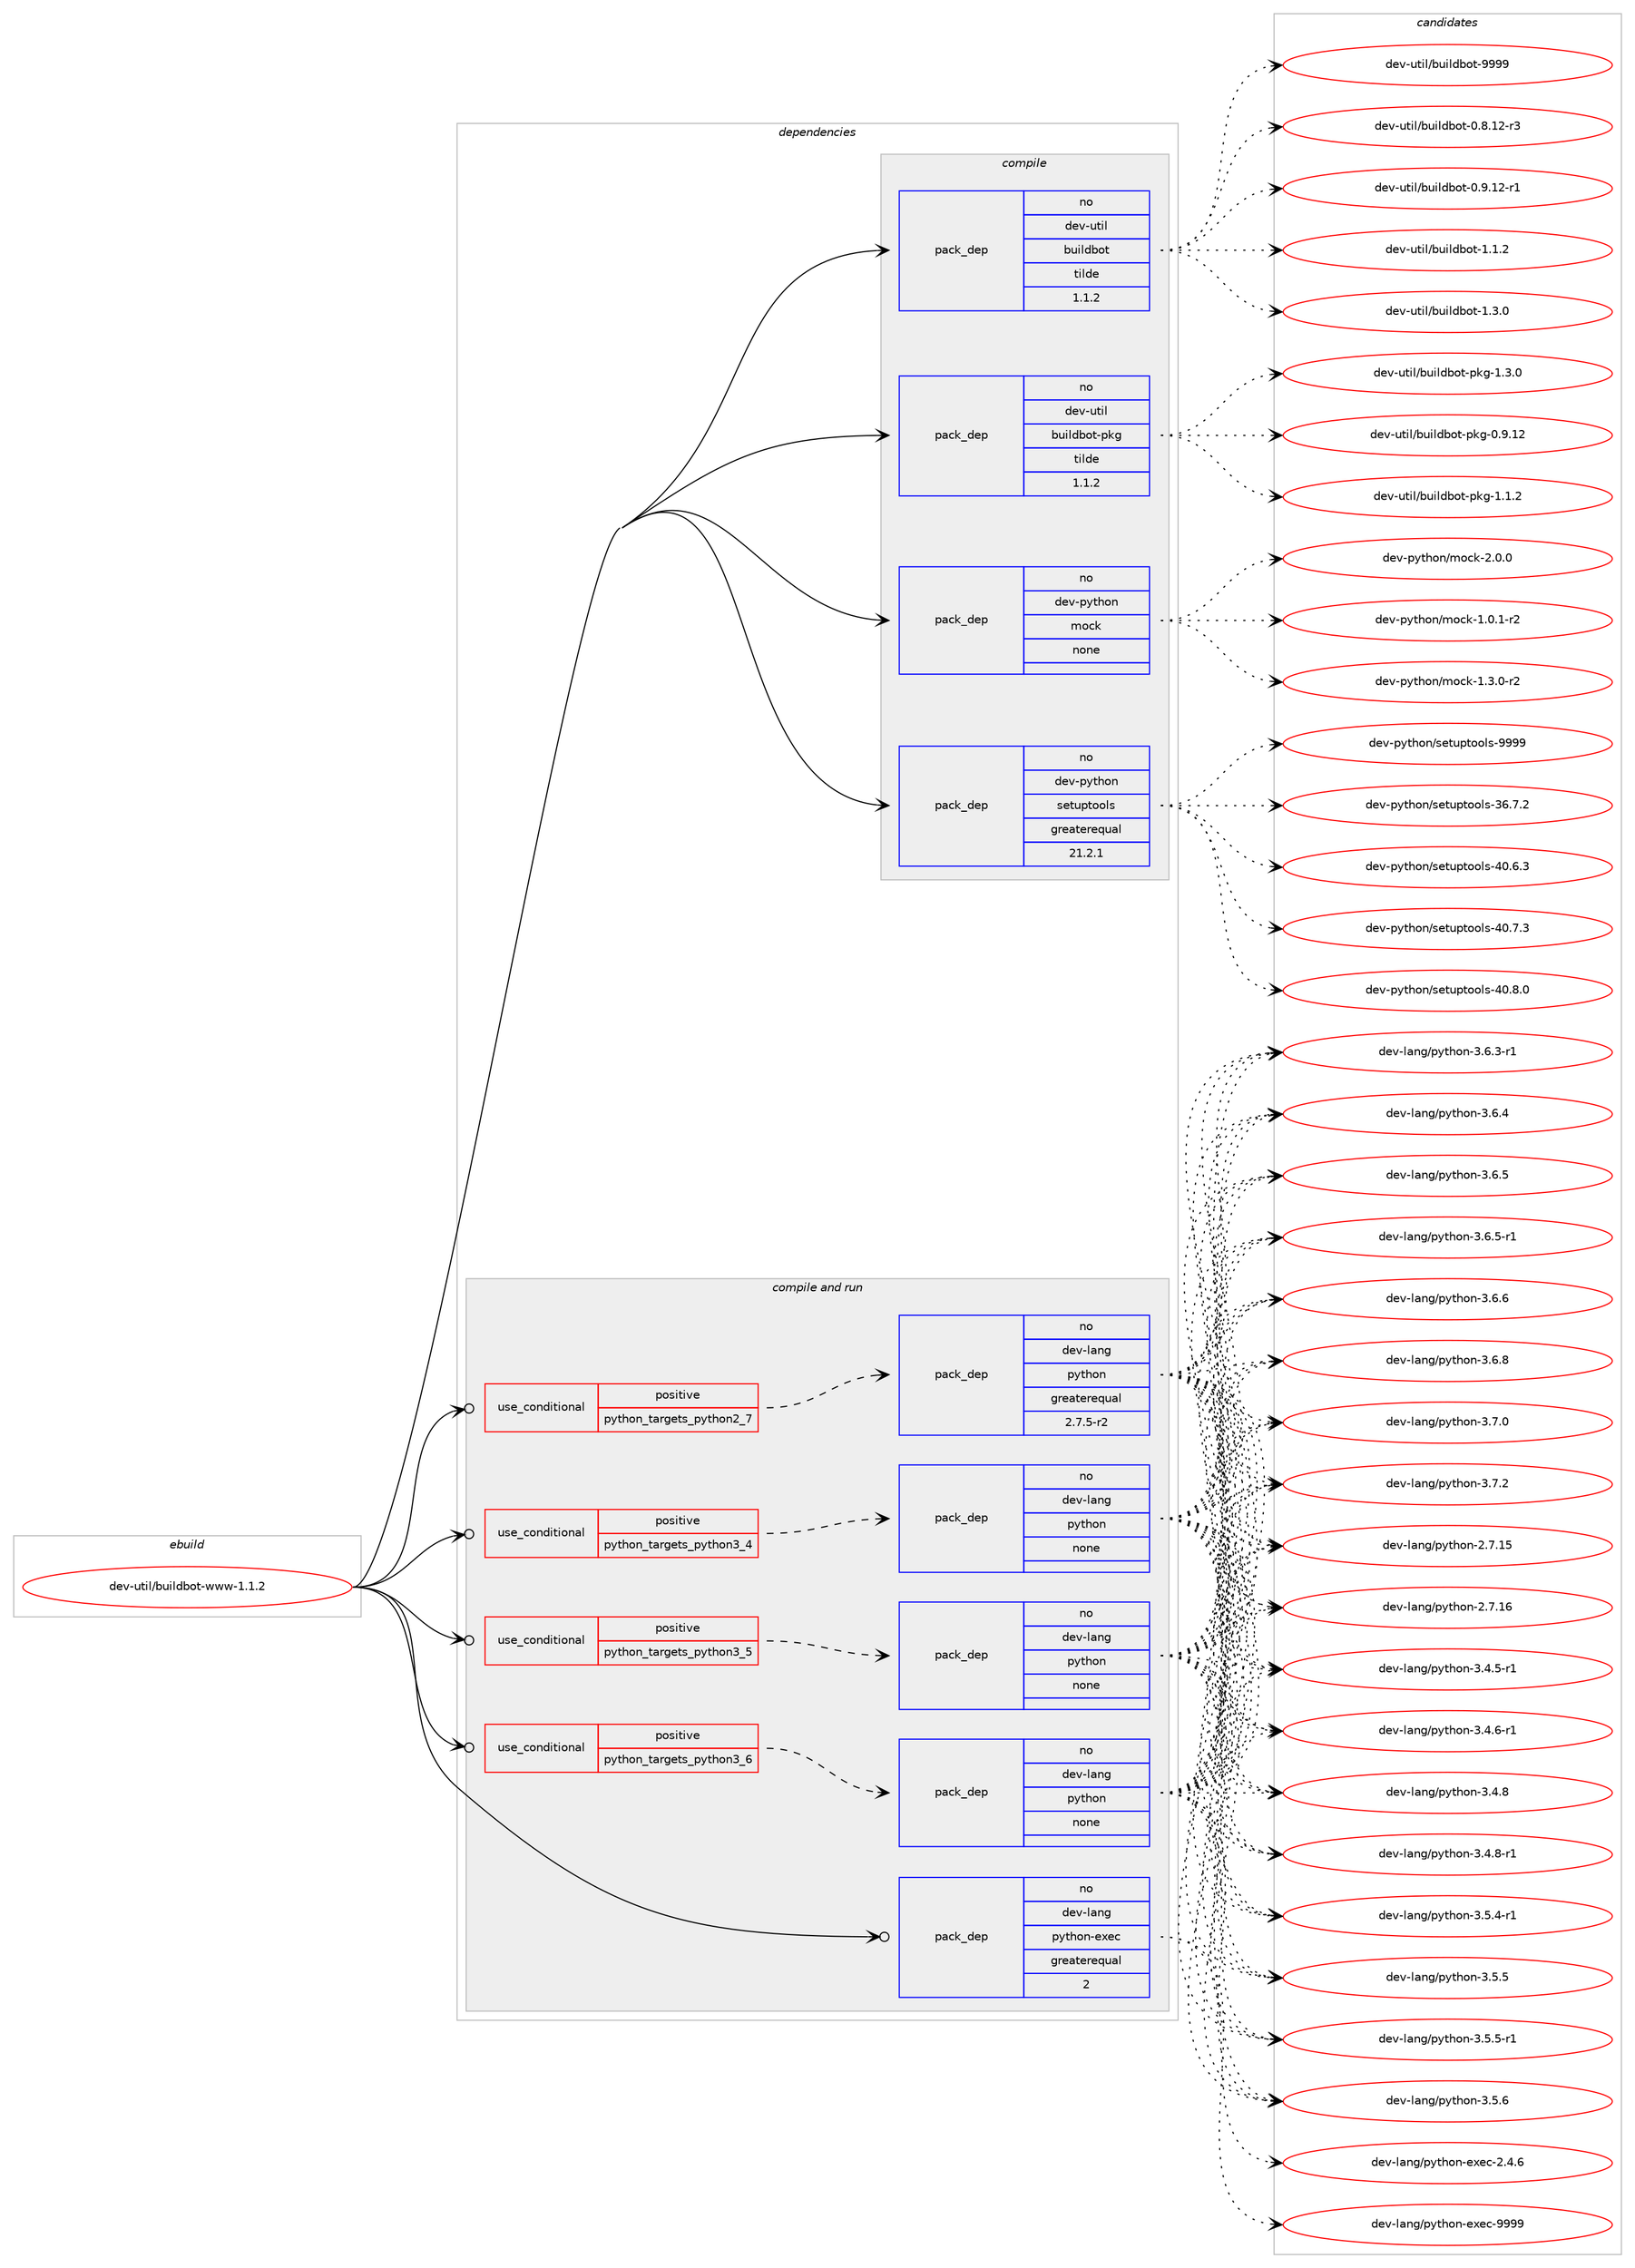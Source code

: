 digraph prolog {

# *************
# Graph options
# *************

newrank=true;
concentrate=true;
compound=true;
graph [rankdir=LR,fontname=Helvetica,fontsize=10,ranksep=1.5];#, ranksep=2.5, nodesep=0.2];
edge  [arrowhead=vee];
node  [fontname=Helvetica,fontsize=10];

# **********
# The ebuild
# **********

subgraph cluster_leftcol {
color=gray;
rank=same;
label=<<i>ebuild</i>>;
id [label="dev-util/buildbot-www-1.1.2", color=red, width=4, href="../dev-util/buildbot-www-1.1.2.svg"];
}

# ****************
# The dependencies
# ****************

subgraph cluster_midcol {
color=gray;
label=<<i>dependencies</i>>;
subgraph cluster_compile {
fillcolor="#eeeeee";
style=filled;
label=<<i>compile</i>>;
subgraph pack1094800 {
dependency1541739 [label=<<TABLE BORDER="0" CELLBORDER="1" CELLSPACING="0" CELLPADDING="4" WIDTH="220"><TR><TD ROWSPAN="6" CELLPADDING="30">pack_dep</TD></TR><TR><TD WIDTH="110">no</TD></TR><TR><TD>dev-python</TD></TR><TR><TD>mock</TD></TR><TR><TD>none</TD></TR><TR><TD></TD></TR></TABLE>>, shape=none, color=blue];
}
id:e -> dependency1541739:w [weight=20,style="solid",arrowhead="vee"];
subgraph pack1094801 {
dependency1541740 [label=<<TABLE BORDER="0" CELLBORDER="1" CELLSPACING="0" CELLPADDING="4" WIDTH="220"><TR><TD ROWSPAN="6" CELLPADDING="30">pack_dep</TD></TR><TR><TD WIDTH="110">no</TD></TR><TR><TD>dev-python</TD></TR><TR><TD>setuptools</TD></TR><TR><TD>greaterequal</TD></TR><TR><TD>21.2.1</TD></TR></TABLE>>, shape=none, color=blue];
}
id:e -> dependency1541740:w [weight=20,style="solid",arrowhead="vee"];
subgraph pack1094802 {
dependency1541741 [label=<<TABLE BORDER="0" CELLBORDER="1" CELLSPACING="0" CELLPADDING="4" WIDTH="220"><TR><TD ROWSPAN="6" CELLPADDING="30">pack_dep</TD></TR><TR><TD WIDTH="110">no</TD></TR><TR><TD>dev-util</TD></TR><TR><TD>buildbot</TD></TR><TR><TD>tilde</TD></TR><TR><TD>1.1.2</TD></TR></TABLE>>, shape=none, color=blue];
}
id:e -> dependency1541741:w [weight=20,style="solid",arrowhead="vee"];
subgraph pack1094803 {
dependency1541742 [label=<<TABLE BORDER="0" CELLBORDER="1" CELLSPACING="0" CELLPADDING="4" WIDTH="220"><TR><TD ROWSPAN="6" CELLPADDING="30">pack_dep</TD></TR><TR><TD WIDTH="110">no</TD></TR><TR><TD>dev-util</TD></TR><TR><TD>buildbot-pkg</TD></TR><TR><TD>tilde</TD></TR><TR><TD>1.1.2</TD></TR></TABLE>>, shape=none, color=blue];
}
id:e -> dependency1541742:w [weight=20,style="solid",arrowhead="vee"];
}
subgraph cluster_compileandrun {
fillcolor="#eeeeee";
style=filled;
label=<<i>compile and run</i>>;
subgraph cond423340 {
dependency1541743 [label=<<TABLE BORDER="0" CELLBORDER="1" CELLSPACING="0" CELLPADDING="4"><TR><TD ROWSPAN="3" CELLPADDING="10">use_conditional</TD></TR><TR><TD>positive</TD></TR><TR><TD>python_targets_python2_7</TD></TR></TABLE>>, shape=none, color=red];
subgraph pack1094804 {
dependency1541744 [label=<<TABLE BORDER="0" CELLBORDER="1" CELLSPACING="0" CELLPADDING="4" WIDTH="220"><TR><TD ROWSPAN="6" CELLPADDING="30">pack_dep</TD></TR><TR><TD WIDTH="110">no</TD></TR><TR><TD>dev-lang</TD></TR><TR><TD>python</TD></TR><TR><TD>greaterequal</TD></TR><TR><TD>2.7.5-r2</TD></TR></TABLE>>, shape=none, color=blue];
}
dependency1541743:e -> dependency1541744:w [weight=20,style="dashed",arrowhead="vee"];
}
id:e -> dependency1541743:w [weight=20,style="solid",arrowhead="odotvee"];
subgraph cond423341 {
dependency1541745 [label=<<TABLE BORDER="0" CELLBORDER="1" CELLSPACING="0" CELLPADDING="4"><TR><TD ROWSPAN="3" CELLPADDING="10">use_conditional</TD></TR><TR><TD>positive</TD></TR><TR><TD>python_targets_python3_4</TD></TR></TABLE>>, shape=none, color=red];
subgraph pack1094805 {
dependency1541746 [label=<<TABLE BORDER="0" CELLBORDER="1" CELLSPACING="0" CELLPADDING="4" WIDTH="220"><TR><TD ROWSPAN="6" CELLPADDING="30">pack_dep</TD></TR><TR><TD WIDTH="110">no</TD></TR><TR><TD>dev-lang</TD></TR><TR><TD>python</TD></TR><TR><TD>none</TD></TR><TR><TD></TD></TR></TABLE>>, shape=none, color=blue];
}
dependency1541745:e -> dependency1541746:w [weight=20,style="dashed",arrowhead="vee"];
}
id:e -> dependency1541745:w [weight=20,style="solid",arrowhead="odotvee"];
subgraph cond423342 {
dependency1541747 [label=<<TABLE BORDER="0" CELLBORDER="1" CELLSPACING="0" CELLPADDING="4"><TR><TD ROWSPAN="3" CELLPADDING="10">use_conditional</TD></TR><TR><TD>positive</TD></TR><TR><TD>python_targets_python3_5</TD></TR></TABLE>>, shape=none, color=red];
subgraph pack1094806 {
dependency1541748 [label=<<TABLE BORDER="0" CELLBORDER="1" CELLSPACING="0" CELLPADDING="4" WIDTH="220"><TR><TD ROWSPAN="6" CELLPADDING="30">pack_dep</TD></TR><TR><TD WIDTH="110">no</TD></TR><TR><TD>dev-lang</TD></TR><TR><TD>python</TD></TR><TR><TD>none</TD></TR><TR><TD></TD></TR></TABLE>>, shape=none, color=blue];
}
dependency1541747:e -> dependency1541748:w [weight=20,style="dashed",arrowhead="vee"];
}
id:e -> dependency1541747:w [weight=20,style="solid",arrowhead="odotvee"];
subgraph cond423343 {
dependency1541749 [label=<<TABLE BORDER="0" CELLBORDER="1" CELLSPACING="0" CELLPADDING="4"><TR><TD ROWSPAN="3" CELLPADDING="10">use_conditional</TD></TR><TR><TD>positive</TD></TR><TR><TD>python_targets_python3_6</TD></TR></TABLE>>, shape=none, color=red];
subgraph pack1094807 {
dependency1541750 [label=<<TABLE BORDER="0" CELLBORDER="1" CELLSPACING="0" CELLPADDING="4" WIDTH="220"><TR><TD ROWSPAN="6" CELLPADDING="30">pack_dep</TD></TR><TR><TD WIDTH="110">no</TD></TR><TR><TD>dev-lang</TD></TR><TR><TD>python</TD></TR><TR><TD>none</TD></TR><TR><TD></TD></TR></TABLE>>, shape=none, color=blue];
}
dependency1541749:e -> dependency1541750:w [weight=20,style="dashed",arrowhead="vee"];
}
id:e -> dependency1541749:w [weight=20,style="solid",arrowhead="odotvee"];
subgraph pack1094808 {
dependency1541751 [label=<<TABLE BORDER="0" CELLBORDER="1" CELLSPACING="0" CELLPADDING="4" WIDTH="220"><TR><TD ROWSPAN="6" CELLPADDING="30">pack_dep</TD></TR><TR><TD WIDTH="110">no</TD></TR><TR><TD>dev-lang</TD></TR><TR><TD>python-exec</TD></TR><TR><TD>greaterequal</TD></TR><TR><TD>2</TD></TR></TABLE>>, shape=none, color=blue];
}
id:e -> dependency1541751:w [weight=20,style="solid",arrowhead="odotvee"];
}
subgraph cluster_run {
fillcolor="#eeeeee";
style=filled;
label=<<i>run</i>>;
}
}

# **************
# The candidates
# **************

subgraph cluster_choices {
rank=same;
color=gray;
label=<<i>candidates</i>>;

subgraph choice1094800 {
color=black;
nodesep=1;
choice1001011184511212111610411111047109111991074549464846494511450 [label="dev-python/mock-1.0.1-r2", color=red, width=4,href="../dev-python/mock-1.0.1-r2.svg"];
choice1001011184511212111610411111047109111991074549465146484511450 [label="dev-python/mock-1.3.0-r2", color=red, width=4,href="../dev-python/mock-1.3.0-r2.svg"];
choice100101118451121211161041111104710911199107455046484648 [label="dev-python/mock-2.0.0", color=red, width=4,href="../dev-python/mock-2.0.0.svg"];
dependency1541739:e -> choice1001011184511212111610411111047109111991074549464846494511450:w [style=dotted,weight="100"];
dependency1541739:e -> choice1001011184511212111610411111047109111991074549465146484511450:w [style=dotted,weight="100"];
dependency1541739:e -> choice100101118451121211161041111104710911199107455046484648:w [style=dotted,weight="100"];
}
subgraph choice1094801 {
color=black;
nodesep=1;
choice100101118451121211161041111104711510111611711211611111110811545515446554650 [label="dev-python/setuptools-36.7.2", color=red, width=4,href="../dev-python/setuptools-36.7.2.svg"];
choice100101118451121211161041111104711510111611711211611111110811545524846544651 [label="dev-python/setuptools-40.6.3", color=red, width=4,href="../dev-python/setuptools-40.6.3.svg"];
choice100101118451121211161041111104711510111611711211611111110811545524846554651 [label="dev-python/setuptools-40.7.3", color=red, width=4,href="../dev-python/setuptools-40.7.3.svg"];
choice100101118451121211161041111104711510111611711211611111110811545524846564648 [label="dev-python/setuptools-40.8.0", color=red, width=4,href="../dev-python/setuptools-40.8.0.svg"];
choice10010111845112121116104111110471151011161171121161111111081154557575757 [label="dev-python/setuptools-9999", color=red, width=4,href="../dev-python/setuptools-9999.svg"];
dependency1541740:e -> choice100101118451121211161041111104711510111611711211611111110811545515446554650:w [style=dotted,weight="100"];
dependency1541740:e -> choice100101118451121211161041111104711510111611711211611111110811545524846544651:w [style=dotted,weight="100"];
dependency1541740:e -> choice100101118451121211161041111104711510111611711211611111110811545524846554651:w [style=dotted,weight="100"];
dependency1541740:e -> choice100101118451121211161041111104711510111611711211611111110811545524846564648:w [style=dotted,weight="100"];
dependency1541740:e -> choice10010111845112121116104111110471151011161171121161111111081154557575757:w [style=dotted,weight="100"];
}
subgraph choice1094802 {
color=black;
nodesep=1;
choice10010111845117116105108479811710510810098111116454846564649504511451 [label="dev-util/buildbot-0.8.12-r3", color=red, width=4,href="../dev-util/buildbot-0.8.12-r3.svg"];
choice10010111845117116105108479811710510810098111116454846574649504511449 [label="dev-util/buildbot-0.9.12-r1", color=red, width=4,href="../dev-util/buildbot-0.9.12-r1.svg"];
choice10010111845117116105108479811710510810098111116454946494650 [label="dev-util/buildbot-1.1.2", color=red, width=4,href="../dev-util/buildbot-1.1.2.svg"];
choice10010111845117116105108479811710510810098111116454946514648 [label="dev-util/buildbot-1.3.0", color=red, width=4,href="../dev-util/buildbot-1.3.0.svg"];
choice100101118451171161051084798117105108100981111164557575757 [label="dev-util/buildbot-9999", color=red, width=4,href="../dev-util/buildbot-9999.svg"];
dependency1541741:e -> choice10010111845117116105108479811710510810098111116454846564649504511451:w [style=dotted,weight="100"];
dependency1541741:e -> choice10010111845117116105108479811710510810098111116454846574649504511449:w [style=dotted,weight="100"];
dependency1541741:e -> choice10010111845117116105108479811710510810098111116454946494650:w [style=dotted,weight="100"];
dependency1541741:e -> choice10010111845117116105108479811710510810098111116454946514648:w [style=dotted,weight="100"];
dependency1541741:e -> choice100101118451171161051084798117105108100981111164557575757:w [style=dotted,weight="100"];
}
subgraph choice1094803 {
color=black;
nodesep=1;
choice100101118451171161051084798117105108100981111164511210710345484657464950 [label="dev-util/buildbot-pkg-0.9.12", color=red, width=4,href="../dev-util/buildbot-pkg-0.9.12.svg"];
choice1001011184511711610510847981171051081009811111645112107103454946494650 [label="dev-util/buildbot-pkg-1.1.2", color=red, width=4,href="../dev-util/buildbot-pkg-1.1.2.svg"];
choice1001011184511711610510847981171051081009811111645112107103454946514648 [label="dev-util/buildbot-pkg-1.3.0", color=red, width=4,href="../dev-util/buildbot-pkg-1.3.0.svg"];
dependency1541742:e -> choice100101118451171161051084798117105108100981111164511210710345484657464950:w [style=dotted,weight="100"];
dependency1541742:e -> choice1001011184511711610510847981171051081009811111645112107103454946494650:w [style=dotted,weight="100"];
dependency1541742:e -> choice1001011184511711610510847981171051081009811111645112107103454946514648:w [style=dotted,weight="100"];
}
subgraph choice1094804 {
color=black;
nodesep=1;
choice10010111845108971101034711212111610411111045504655464953 [label="dev-lang/python-2.7.15", color=red, width=4,href="../dev-lang/python-2.7.15.svg"];
choice10010111845108971101034711212111610411111045504655464954 [label="dev-lang/python-2.7.16", color=red, width=4,href="../dev-lang/python-2.7.16.svg"];
choice1001011184510897110103471121211161041111104551465246534511449 [label="dev-lang/python-3.4.5-r1", color=red, width=4,href="../dev-lang/python-3.4.5-r1.svg"];
choice1001011184510897110103471121211161041111104551465246544511449 [label="dev-lang/python-3.4.6-r1", color=red, width=4,href="../dev-lang/python-3.4.6-r1.svg"];
choice100101118451089711010347112121116104111110455146524656 [label="dev-lang/python-3.4.8", color=red, width=4,href="../dev-lang/python-3.4.8.svg"];
choice1001011184510897110103471121211161041111104551465246564511449 [label="dev-lang/python-3.4.8-r1", color=red, width=4,href="../dev-lang/python-3.4.8-r1.svg"];
choice1001011184510897110103471121211161041111104551465346524511449 [label="dev-lang/python-3.5.4-r1", color=red, width=4,href="../dev-lang/python-3.5.4-r1.svg"];
choice100101118451089711010347112121116104111110455146534653 [label="dev-lang/python-3.5.5", color=red, width=4,href="../dev-lang/python-3.5.5.svg"];
choice1001011184510897110103471121211161041111104551465346534511449 [label="dev-lang/python-3.5.5-r1", color=red, width=4,href="../dev-lang/python-3.5.5-r1.svg"];
choice100101118451089711010347112121116104111110455146534654 [label="dev-lang/python-3.5.6", color=red, width=4,href="../dev-lang/python-3.5.6.svg"];
choice1001011184510897110103471121211161041111104551465446514511449 [label="dev-lang/python-3.6.3-r1", color=red, width=4,href="../dev-lang/python-3.6.3-r1.svg"];
choice100101118451089711010347112121116104111110455146544652 [label="dev-lang/python-3.6.4", color=red, width=4,href="../dev-lang/python-3.6.4.svg"];
choice100101118451089711010347112121116104111110455146544653 [label="dev-lang/python-3.6.5", color=red, width=4,href="../dev-lang/python-3.6.5.svg"];
choice1001011184510897110103471121211161041111104551465446534511449 [label="dev-lang/python-3.6.5-r1", color=red, width=4,href="../dev-lang/python-3.6.5-r1.svg"];
choice100101118451089711010347112121116104111110455146544654 [label="dev-lang/python-3.6.6", color=red, width=4,href="../dev-lang/python-3.6.6.svg"];
choice100101118451089711010347112121116104111110455146544656 [label="dev-lang/python-3.6.8", color=red, width=4,href="../dev-lang/python-3.6.8.svg"];
choice100101118451089711010347112121116104111110455146554648 [label="dev-lang/python-3.7.0", color=red, width=4,href="../dev-lang/python-3.7.0.svg"];
choice100101118451089711010347112121116104111110455146554650 [label="dev-lang/python-3.7.2", color=red, width=4,href="../dev-lang/python-3.7.2.svg"];
dependency1541744:e -> choice10010111845108971101034711212111610411111045504655464953:w [style=dotted,weight="100"];
dependency1541744:e -> choice10010111845108971101034711212111610411111045504655464954:w [style=dotted,weight="100"];
dependency1541744:e -> choice1001011184510897110103471121211161041111104551465246534511449:w [style=dotted,weight="100"];
dependency1541744:e -> choice1001011184510897110103471121211161041111104551465246544511449:w [style=dotted,weight="100"];
dependency1541744:e -> choice100101118451089711010347112121116104111110455146524656:w [style=dotted,weight="100"];
dependency1541744:e -> choice1001011184510897110103471121211161041111104551465246564511449:w [style=dotted,weight="100"];
dependency1541744:e -> choice1001011184510897110103471121211161041111104551465346524511449:w [style=dotted,weight="100"];
dependency1541744:e -> choice100101118451089711010347112121116104111110455146534653:w [style=dotted,weight="100"];
dependency1541744:e -> choice1001011184510897110103471121211161041111104551465346534511449:w [style=dotted,weight="100"];
dependency1541744:e -> choice100101118451089711010347112121116104111110455146534654:w [style=dotted,weight="100"];
dependency1541744:e -> choice1001011184510897110103471121211161041111104551465446514511449:w [style=dotted,weight="100"];
dependency1541744:e -> choice100101118451089711010347112121116104111110455146544652:w [style=dotted,weight="100"];
dependency1541744:e -> choice100101118451089711010347112121116104111110455146544653:w [style=dotted,weight="100"];
dependency1541744:e -> choice1001011184510897110103471121211161041111104551465446534511449:w [style=dotted,weight="100"];
dependency1541744:e -> choice100101118451089711010347112121116104111110455146544654:w [style=dotted,weight="100"];
dependency1541744:e -> choice100101118451089711010347112121116104111110455146544656:w [style=dotted,weight="100"];
dependency1541744:e -> choice100101118451089711010347112121116104111110455146554648:w [style=dotted,weight="100"];
dependency1541744:e -> choice100101118451089711010347112121116104111110455146554650:w [style=dotted,weight="100"];
}
subgraph choice1094805 {
color=black;
nodesep=1;
choice10010111845108971101034711212111610411111045504655464953 [label="dev-lang/python-2.7.15", color=red, width=4,href="../dev-lang/python-2.7.15.svg"];
choice10010111845108971101034711212111610411111045504655464954 [label="dev-lang/python-2.7.16", color=red, width=4,href="../dev-lang/python-2.7.16.svg"];
choice1001011184510897110103471121211161041111104551465246534511449 [label="dev-lang/python-3.4.5-r1", color=red, width=4,href="../dev-lang/python-3.4.5-r1.svg"];
choice1001011184510897110103471121211161041111104551465246544511449 [label="dev-lang/python-3.4.6-r1", color=red, width=4,href="../dev-lang/python-3.4.6-r1.svg"];
choice100101118451089711010347112121116104111110455146524656 [label="dev-lang/python-3.4.8", color=red, width=4,href="../dev-lang/python-3.4.8.svg"];
choice1001011184510897110103471121211161041111104551465246564511449 [label="dev-lang/python-3.4.8-r1", color=red, width=4,href="../dev-lang/python-3.4.8-r1.svg"];
choice1001011184510897110103471121211161041111104551465346524511449 [label="dev-lang/python-3.5.4-r1", color=red, width=4,href="../dev-lang/python-3.5.4-r1.svg"];
choice100101118451089711010347112121116104111110455146534653 [label="dev-lang/python-3.5.5", color=red, width=4,href="../dev-lang/python-3.5.5.svg"];
choice1001011184510897110103471121211161041111104551465346534511449 [label="dev-lang/python-3.5.5-r1", color=red, width=4,href="../dev-lang/python-3.5.5-r1.svg"];
choice100101118451089711010347112121116104111110455146534654 [label="dev-lang/python-3.5.6", color=red, width=4,href="../dev-lang/python-3.5.6.svg"];
choice1001011184510897110103471121211161041111104551465446514511449 [label="dev-lang/python-3.6.3-r1", color=red, width=4,href="../dev-lang/python-3.6.3-r1.svg"];
choice100101118451089711010347112121116104111110455146544652 [label="dev-lang/python-3.6.4", color=red, width=4,href="../dev-lang/python-3.6.4.svg"];
choice100101118451089711010347112121116104111110455146544653 [label="dev-lang/python-3.6.5", color=red, width=4,href="../dev-lang/python-3.6.5.svg"];
choice1001011184510897110103471121211161041111104551465446534511449 [label="dev-lang/python-3.6.5-r1", color=red, width=4,href="../dev-lang/python-3.6.5-r1.svg"];
choice100101118451089711010347112121116104111110455146544654 [label="dev-lang/python-3.6.6", color=red, width=4,href="../dev-lang/python-3.6.6.svg"];
choice100101118451089711010347112121116104111110455146544656 [label="dev-lang/python-3.6.8", color=red, width=4,href="../dev-lang/python-3.6.8.svg"];
choice100101118451089711010347112121116104111110455146554648 [label="dev-lang/python-3.7.0", color=red, width=4,href="../dev-lang/python-3.7.0.svg"];
choice100101118451089711010347112121116104111110455146554650 [label="dev-lang/python-3.7.2", color=red, width=4,href="../dev-lang/python-3.7.2.svg"];
dependency1541746:e -> choice10010111845108971101034711212111610411111045504655464953:w [style=dotted,weight="100"];
dependency1541746:e -> choice10010111845108971101034711212111610411111045504655464954:w [style=dotted,weight="100"];
dependency1541746:e -> choice1001011184510897110103471121211161041111104551465246534511449:w [style=dotted,weight="100"];
dependency1541746:e -> choice1001011184510897110103471121211161041111104551465246544511449:w [style=dotted,weight="100"];
dependency1541746:e -> choice100101118451089711010347112121116104111110455146524656:w [style=dotted,weight="100"];
dependency1541746:e -> choice1001011184510897110103471121211161041111104551465246564511449:w [style=dotted,weight="100"];
dependency1541746:e -> choice1001011184510897110103471121211161041111104551465346524511449:w [style=dotted,weight="100"];
dependency1541746:e -> choice100101118451089711010347112121116104111110455146534653:w [style=dotted,weight="100"];
dependency1541746:e -> choice1001011184510897110103471121211161041111104551465346534511449:w [style=dotted,weight="100"];
dependency1541746:e -> choice100101118451089711010347112121116104111110455146534654:w [style=dotted,weight="100"];
dependency1541746:e -> choice1001011184510897110103471121211161041111104551465446514511449:w [style=dotted,weight="100"];
dependency1541746:e -> choice100101118451089711010347112121116104111110455146544652:w [style=dotted,weight="100"];
dependency1541746:e -> choice100101118451089711010347112121116104111110455146544653:w [style=dotted,weight="100"];
dependency1541746:e -> choice1001011184510897110103471121211161041111104551465446534511449:w [style=dotted,weight="100"];
dependency1541746:e -> choice100101118451089711010347112121116104111110455146544654:w [style=dotted,weight="100"];
dependency1541746:e -> choice100101118451089711010347112121116104111110455146544656:w [style=dotted,weight="100"];
dependency1541746:e -> choice100101118451089711010347112121116104111110455146554648:w [style=dotted,weight="100"];
dependency1541746:e -> choice100101118451089711010347112121116104111110455146554650:w [style=dotted,weight="100"];
}
subgraph choice1094806 {
color=black;
nodesep=1;
choice10010111845108971101034711212111610411111045504655464953 [label="dev-lang/python-2.7.15", color=red, width=4,href="../dev-lang/python-2.7.15.svg"];
choice10010111845108971101034711212111610411111045504655464954 [label="dev-lang/python-2.7.16", color=red, width=4,href="../dev-lang/python-2.7.16.svg"];
choice1001011184510897110103471121211161041111104551465246534511449 [label="dev-lang/python-3.4.5-r1", color=red, width=4,href="../dev-lang/python-3.4.5-r1.svg"];
choice1001011184510897110103471121211161041111104551465246544511449 [label="dev-lang/python-3.4.6-r1", color=red, width=4,href="../dev-lang/python-3.4.6-r1.svg"];
choice100101118451089711010347112121116104111110455146524656 [label="dev-lang/python-3.4.8", color=red, width=4,href="../dev-lang/python-3.4.8.svg"];
choice1001011184510897110103471121211161041111104551465246564511449 [label="dev-lang/python-3.4.8-r1", color=red, width=4,href="../dev-lang/python-3.4.8-r1.svg"];
choice1001011184510897110103471121211161041111104551465346524511449 [label="dev-lang/python-3.5.4-r1", color=red, width=4,href="../dev-lang/python-3.5.4-r1.svg"];
choice100101118451089711010347112121116104111110455146534653 [label="dev-lang/python-3.5.5", color=red, width=4,href="../dev-lang/python-3.5.5.svg"];
choice1001011184510897110103471121211161041111104551465346534511449 [label="dev-lang/python-3.5.5-r1", color=red, width=4,href="../dev-lang/python-3.5.5-r1.svg"];
choice100101118451089711010347112121116104111110455146534654 [label="dev-lang/python-3.5.6", color=red, width=4,href="../dev-lang/python-3.5.6.svg"];
choice1001011184510897110103471121211161041111104551465446514511449 [label="dev-lang/python-3.6.3-r1", color=red, width=4,href="../dev-lang/python-3.6.3-r1.svg"];
choice100101118451089711010347112121116104111110455146544652 [label="dev-lang/python-3.6.4", color=red, width=4,href="../dev-lang/python-3.6.4.svg"];
choice100101118451089711010347112121116104111110455146544653 [label="dev-lang/python-3.6.5", color=red, width=4,href="../dev-lang/python-3.6.5.svg"];
choice1001011184510897110103471121211161041111104551465446534511449 [label="dev-lang/python-3.6.5-r1", color=red, width=4,href="../dev-lang/python-3.6.5-r1.svg"];
choice100101118451089711010347112121116104111110455146544654 [label="dev-lang/python-3.6.6", color=red, width=4,href="../dev-lang/python-3.6.6.svg"];
choice100101118451089711010347112121116104111110455146544656 [label="dev-lang/python-3.6.8", color=red, width=4,href="../dev-lang/python-3.6.8.svg"];
choice100101118451089711010347112121116104111110455146554648 [label="dev-lang/python-3.7.0", color=red, width=4,href="../dev-lang/python-3.7.0.svg"];
choice100101118451089711010347112121116104111110455146554650 [label="dev-lang/python-3.7.2", color=red, width=4,href="../dev-lang/python-3.7.2.svg"];
dependency1541748:e -> choice10010111845108971101034711212111610411111045504655464953:w [style=dotted,weight="100"];
dependency1541748:e -> choice10010111845108971101034711212111610411111045504655464954:w [style=dotted,weight="100"];
dependency1541748:e -> choice1001011184510897110103471121211161041111104551465246534511449:w [style=dotted,weight="100"];
dependency1541748:e -> choice1001011184510897110103471121211161041111104551465246544511449:w [style=dotted,weight="100"];
dependency1541748:e -> choice100101118451089711010347112121116104111110455146524656:w [style=dotted,weight="100"];
dependency1541748:e -> choice1001011184510897110103471121211161041111104551465246564511449:w [style=dotted,weight="100"];
dependency1541748:e -> choice1001011184510897110103471121211161041111104551465346524511449:w [style=dotted,weight="100"];
dependency1541748:e -> choice100101118451089711010347112121116104111110455146534653:w [style=dotted,weight="100"];
dependency1541748:e -> choice1001011184510897110103471121211161041111104551465346534511449:w [style=dotted,weight="100"];
dependency1541748:e -> choice100101118451089711010347112121116104111110455146534654:w [style=dotted,weight="100"];
dependency1541748:e -> choice1001011184510897110103471121211161041111104551465446514511449:w [style=dotted,weight="100"];
dependency1541748:e -> choice100101118451089711010347112121116104111110455146544652:w [style=dotted,weight="100"];
dependency1541748:e -> choice100101118451089711010347112121116104111110455146544653:w [style=dotted,weight="100"];
dependency1541748:e -> choice1001011184510897110103471121211161041111104551465446534511449:w [style=dotted,weight="100"];
dependency1541748:e -> choice100101118451089711010347112121116104111110455146544654:w [style=dotted,weight="100"];
dependency1541748:e -> choice100101118451089711010347112121116104111110455146544656:w [style=dotted,weight="100"];
dependency1541748:e -> choice100101118451089711010347112121116104111110455146554648:w [style=dotted,weight="100"];
dependency1541748:e -> choice100101118451089711010347112121116104111110455146554650:w [style=dotted,weight="100"];
}
subgraph choice1094807 {
color=black;
nodesep=1;
choice10010111845108971101034711212111610411111045504655464953 [label="dev-lang/python-2.7.15", color=red, width=4,href="../dev-lang/python-2.7.15.svg"];
choice10010111845108971101034711212111610411111045504655464954 [label="dev-lang/python-2.7.16", color=red, width=4,href="../dev-lang/python-2.7.16.svg"];
choice1001011184510897110103471121211161041111104551465246534511449 [label="dev-lang/python-3.4.5-r1", color=red, width=4,href="../dev-lang/python-3.4.5-r1.svg"];
choice1001011184510897110103471121211161041111104551465246544511449 [label="dev-lang/python-3.4.6-r1", color=red, width=4,href="../dev-lang/python-3.4.6-r1.svg"];
choice100101118451089711010347112121116104111110455146524656 [label="dev-lang/python-3.4.8", color=red, width=4,href="../dev-lang/python-3.4.8.svg"];
choice1001011184510897110103471121211161041111104551465246564511449 [label="dev-lang/python-3.4.8-r1", color=red, width=4,href="../dev-lang/python-3.4.8-r1.svg"];
choice1001011184510897110103471121211161041111104551465346524511449 [label="dev-lang/python-3.5.4-r1", color=red, width=4,href="../dev-lang/python-3.5.4-r1.svg"];
choice100101118451089711010347112121116104111110455146534653 [label="dev-lang/python-3.5.5", color=red, width=4,href="../dev-lang/python-3.5.5.svg"];
choice1001011184510897110103471121211161041111104551465346534511449 [label="dev-lang/python-3.5.5-r1", color=red, width=4,href="../dev-lang/python-3.5.5-r1.svg"];
choice100101118451089711010347112121116104111110455146534654 [label="dev-lang/python-3.5.6", color=red, width=4,href="../dev-lang/python-3.5.6.svg"];
choice1001011184510897110103471121211161041111104551465446514511449 [label="dev-lang/python-3.6.3-r1", color=red, width=4,href="../dev-lang/python-3.6.3-r1.svg"];
choice100101118451089711010347112121116104111110455146544652 [label="dev-lang/python-3.6.4", color=red, width=4,href="../dev-lang/python-3.6.4.svg"];
choice100101118451089711010347112121116104111110455146544653 [label="dev-lang/python-3.6.5", color=red, width=4,href="../dev-lang/python-3.6.5.svg"];
choice1001011184510897110103471121211161041111104551465446534511449 [label="dev-lang/python-3.6.5-r1", color=red, width=4,href="../dev-lang/python-3.6.5-r1.svg"];
choice100101118451089711010347112121116104111110455146544654 [label="dev-lang/python-3.6.6", color=red, width=4,href="../dev-lang/python-3.6.6.svg"];
choice100101118451089711010347112121116104111110455146544656 [label="dev-lang/python-3.6.8", color=red, width=4,href="../dev-lang/python-3.6.8.svg"];
choice100101118451089711010347112121116104111110455146554648 [label="dev-lang/python-3.7.0", color=red, width=4,href="../dev-lang/python-3.7.0.svg"];
choice100101118451089711010347112121116104111110455146554650 [label="dev-lang/python-3.7.2", color=red, width=4,href="../dev-lang/python-3.7.2.svg"];
dependency1541750:e -> choice10010111845108971101034711212111610411111045504655464953:w [style=dotted,weight="100"];
dependency1541750:e -> choice10010111845108971101034711212111610411111045504655464954:w [style=dotted,weight="100"];
dependency1541750:e -> choice1001011184510897110103471121211161041111104551465246534511449:w [style=dotted,weight="100"];
dependency1541750:e -> choice1001011184510897110103471121211161041111104551465246544511449:w [style=dotted,weight="100"];
dependency1541750:e -> choice100101118451089711010347112121116104111110455146524656:w [style=dotted,weight="100"];
dependency1541750:e -> choice1001011184510897110103471121211161041111104551465246564511449:w [style=dotted,weight="100"];
dependency1541750:e -> choice1001011184510897110103471121211161041111104551465346524511449:w [style=dotted,weight="100"];
dependency1541750:e -> choice100101118451089711010347112121116104111110455146534653:w [style=dotted,weight="100"];
dependency1541750:e -> choice1001011184510897110103471121211161041111104551465346534511449:w [style=dotted,weight="100"];
dependency1541750:e -> choice100101118451089711010347112121116104111110455146534654:w [style=dotted,weight="100"];
dependency1541750:e -> choice1001011184510897110103471121211161041111104551465446514511449:w [style=dotted,weight="100"];
dependency1541750:e -> choice100101118451089711010347112121116104111110455146544652:w [style=dotted,weight="100"];
dependency1541750:e -> choice100101118451089711010347112121116104111110455146544653:w [style=dotted,weight="100"];
dependency1541750:e -> choice1001011184510897110103471121211161041111104551465446534511449:w [style=dotted,weight="100"];
dependency1541750:e -> choice100101118451089711010347112121116104111110455146544654:w [style=dotted,weight="100"];
dependency1541750:e -> choice100101118451089711010347112121116104111110455146544656:w [style=dotted,weight="100"];
dependency1541750:e -> choice100101118451089711010347112121116104111110455146554648:w [style=dotted,weight="100"];
dependency1541750:e -> choice100101118451089711010347112121116104111110455146554650:w [style=dotted,weight="100"];
}
subgraph choice1094808 {
color=black;
nodesep=1;
choice1001011184510897110103471121211161041111104510112010199455046524654 [label="dev-lang/python-exec-2.4.6", color=red, width=4,href="../dev-lang/python-exec-2.4.6.svg"];
choice10010111845108971101034711212111610411111045101120101994557575757 [label="dev-lang/python-exec-9999", color=red, width=4,href="../dev-lang/python-exec-9999.svg"];
dependency1541751:e -> choice1001011184510897110103471121211161041111104510112010199455046524654:w [style=dotted,weight="100"];
dependency1541751:e -> choice10010111845108971101034711212111610411111045101120101994557575757:w [style=dotted,weight="100"];
}
}

}

